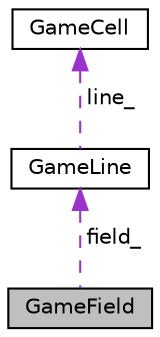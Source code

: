 digraph "GameField"
{
 // LATEX_PDF_SIZE
  edge [fontname="Helvetica",fontsize="10",labelfontname="Helvetica",labelfontsize="10"];
  node [fontname="Helvetica",fontsize="10",shape=record];
  Node1 [label="GameField",height=0.2,width=0.4,color="black", fillcolor="grey75", style="filled", fontcolor="black",tooltip=" "];
  Node2 -> Node1 [dir="back",color="darkorchid3",fontsize="10",style="dashed",label=" field_" ,fontname="Helvetica"];
  Node2 [label="GameLine",height=0.2,width=0.4,color="black", fillcolor="white", style="filled",URL="$classGameLine.html",tooltip=" "];
  Node3 -> Node2 [dir="back",color="darkorchid3",fontsize="10",style="dashed",label=" line_" ,fontname="Helvetica"];
  Node3 [label="GameCell",height=0.2,width=0.4,color="black", fillcolor="white", style="filled",URL="$classGameCell.html",tooltip=" "];
}
